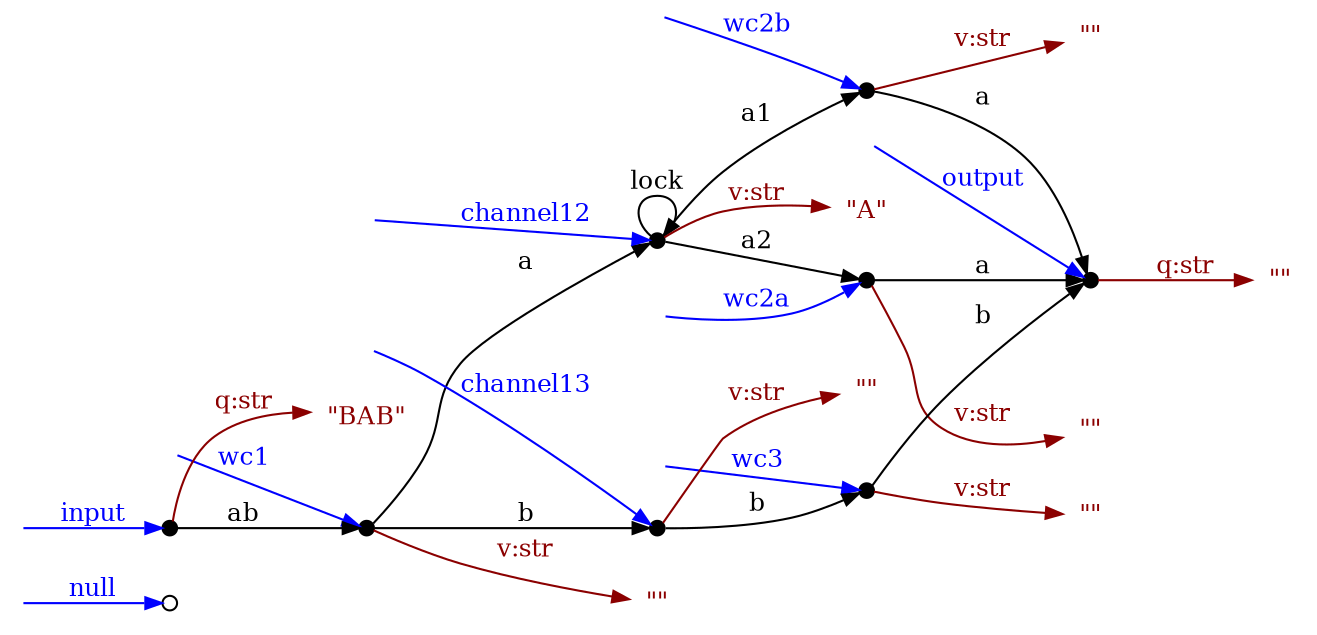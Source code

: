 digraph graph0 {
	node [label="\N"];
	graph [rankdir=LR,
		bb="0,0,614,308"];
	n1 [label="", shape=circle, height="0.097222", fixedsize=true, fontsize=12, style=invis, width="0.083333", pos="4,11"];
	n2 [label="", shape=circle, height="0.097222", fixedsize=true, fontsize=12, style=unfilled, fillcolor=lightgray, width="0.083333", pos="78,11"];
	n3 [label="", shape=circle, height="0.097222", fixedsize=true, fontsize=12, style=invis, width="0.083333", pos="78,87"];
	n4 [label="", shape=circle, height="0.097222", fixedsize=true, fontsize=12, style=filled, group=2, color=black, width="0.083333", pos="171,49"];
	n5 [label="", shape=circle, height="0.097222", fixedsize=true, fontsize=12, style=invis, width="0.083333", pos="307,151"];
	n6 [label="", shape=circle, height="0.097222", fixedsize=true, fontsize=12, style=filled, group=2, color=black, width="0.083333", pos="405,177"];
	n7 [label="", shape=circle, height="0.097222", fixedsize=true, fontsize=12, style=invis, width="0.083333", pos="307,303"];
	n8 [label="", shape=circle, height="0.097222", fixedsize=true, fontsize=12, style=filled, group=2, color=black, width="0.083333", pos="405,265"];
	n9 [label="", shape=circle, height="0.097222", fixedsize=true, fontsize=12, style=invis, width="0.083333", pos="307,75"];
	n10 [label="", shape=circle, height="0.097222", fixedsize=true, fontsize=12, style=filled, group=2, color=black, width="0.083333", pos="405,68"];
	n11 [label="", shape=circle, height="0.097222", fixedsize=true, fontsize=12, style=invis, width="0.083333", pos="4,49"];
	n12 [label="", shape=circle, height="0.097222", fixedsize=true, fontsize=12, style=filled, group=2, color=black, width="0.083333", pos="78,49"];
	n13 [label="", shape=circle, height="0.097222", fixedsize=true, fontsize=12, style=invis, width="0.083333", pos="405,241"];
	n14 [label="", shape=circle, height="0.097222", fixedsize=true, fontsize=12, style=filled, group=2, color=black, width="0.083333", pos="511,177"];
	n15 [label="", shape=circle, height="0.097222", fixedsize=true, fontsize=12, style=invis, width="0.083333", pos="171,208"];
	n16 [label="", shape=circle, height="0.097222", fixedsize=true, fontsize=12, style=filled, group=2, color=black, width="0.083333", pos="307,189"];
	n17 [label="", shape=circle, height="0.097222", fixedsize=true, fontsize=12, style=invis, width="0.083333", pos="171,136"];
	n18 [label="", shape=circle, height="0.097222", fixedsize=true, fontsize=12, style=filled, group=2, color=black, width="0.083333", pos="307,49"];
	n19 [label="\"\"", shape=plaintext, height="0.31944", fixedsize=false, fontsize=12, style=unfilled, width="0.36111", fontcolor=red4, pos="307,11"];
	n20 [label="\"\"", shape=plaintext, height="0.31944", fixedsize=false, fontsize=12, style=unfilled, width="0.36111", fontcolor=red4, pos="511,101"];
	n21 [label="\"\"", shape=plaintext, height="0.31944", fixedsize=false, fontsize=12, style=unfilled, width="0.36111", fontcolor=red4, pos="511,297"];
	n22 [label="\"\"", shape=plaintext, height="0.31944", fixedsize=false, fontsize=12, style=unfilled, width="0.36111", fontcolor=red4, pos="511,61"];
	n23 [label="\"A\"", shape=plaintext, height="0.31944", fixedsize=false, fontsize=12, style=unfilled, width="0.47222", fontcolor=red4, pos="405,209"];
	n24 [label="\"\"", shape=plaintext, height="0.31944", fixedsize=false, fontsize=12, style=unfilled, width="0.36111", fontcolor=red4, pos="405,113"];
	n25 [label="\"BAB\"", shape=plaintext, height="0.31944", fixedsize=false, fontsize=12, style=unfilled, width="0.69444", fontcolor=red4, pos="171,104"];
	n26 [label="\"\"", shape=plaintext, height="0.31944", fixedsize=false, fontsize=12, style=unfilled, width="0.36111", fontcolor=red4, pos="601,177"];
	n1 -> n2 [dir=forward, arrowsize="0.8", fontsize=12, label=null, color=blue, fontcolor=blue, weight=4, pos="e,74.292,11 7.5692,11 17.995,11 48.752,11 65.973,11", lp="41,18.5"];
	n3 -> n4 [dir=forward, arrowsize="0.8", fontsize=12, label=wc1, color=blue, fontcolor=blue, weight=4, pos="e,167.46,50.445 81.532,85.557 94.365,80.313 138.86,62.131 159.86,53.55", lp="114,85.5"];
	n5 -> n6 [dir=forward, arrowsize="0.8", fontsize=12, label=wc2a, color=blue, fontcolor=blue, weight=4, pos="e,401.81,175.33 310.76,151.35 320.64,152.33 348.08,155.48 370,162 378.36,164.49 387.41,168.4 394.21,171.6", lp="354,169.5"];
	n7 -> n8 [dir=forward, arrowsize="0.8", fontsize=12, label=wc2b, color=blue, fontcolor=blue, weight=4, pos="e,401.76,266.6 310.46,301.92 320.03,298.9 347.64,289.99 370,281 378.37,277.63 387.64,273.37 394.54,270.09", lp="354,299.5"];
	n9 -> n10 [dir=forward, arrowsize="0.8", fontsize=12, label=wc3, color=blue, fontcolor=blue, weight=4, pos="e,401.27,68.266 310.72,74.734 324.24,73.768 371.14,70.419 393.26,68.838", lp="354,80.5"];
	n11 -> n12 [dir=forward, arrowsize="0.8", fontsize=12, label=input, color=blue, fontcolor=blue, weight=4, pos="e,74.292,49 7.5692,49 17.995,49 48.752,49 65.973,49", lp="41,56.5"];
	n13 -> n14 [dir=forward, arrowsize="0.8", fontsize=12, label=output, color=blue, fontcolor=blue, weight=4, pos="e,508.1,178.79 408.15,239.12 418.47,232.97 452.21,212.85 480,196 487.12,191.68 495.14,186.76 501.24,183.01", lp="460,226.5"];
	n15 -> n16 [dir=forward, arrowsize="0.8", fontsize=12, label=channel12, color=blue, fontcolor=blue, weight=4, pos="e,303.29,189.52 174.64,207.49 191.94,205.07 266.3,194.69 295.33,190.63", lp="245,208.5"];
	n17 -> n18 [dir=forward, arrowsize="0.8", fontsize=12, label=channel13, color=blue, fontcolor=blue, weight=4, pos="e,304.35,51.007 174.31,134.6 179.18,132.49 188.48,128.31 196,124 235.36,101.42 279.21,69.688 297.83,55.875", lp="245,120.5"];
	n4 -> n19 [dir=forward, arrowsize="0.8", fontsize=12, label="v:str", color=red4, fontcolor=red4, weight=4, pos="e,293.84,12.779 174.04,47.382 180.95,43.767 198.45,34.961 214,30 238.1,22.313 266.73,17.013 285.8,14.002", lp="245,37.5"];
	n6 -> n20 [dir=forward, arrowsize="0.8", fontsize=12, label="v:str", color=red4, fontcolor=red4, weight=4, pos="e,497.76,97.286 406.19,173.98 411.51,160.51 433.24,106.37 440,102 454.54,92.598 474.49,93.21 489.54,95.679", lp="460,109.5"];
	n8 -> n21 [dir=forward, arrowsize="0.8", fontsize=12, label="v:str", color=red4, fontcolor=red4, weight=4, pos="e,497.96,293.06 408.53,266.06 421.04,269.84 463.95,282.8 490.11,290.69", lp="460,294.5"];
	n10 -> n22 [dir=forward, arrowsize="0.8", fontsize=12, label="v:str", color=red4, fontcolor=red4, weight=4, pos="e,497.9,61.273 408.67,67.493 415.03,66.633 428.54,64.896 440,64 456.7,62.694 475.67,61.93 489.79,61.499", lp="460,71.5"];
	n16 -> n23 [dir=forward, arrowsize="0.8", fontsize=12, label="v:str", color=red4, fontcolor=red4, weight=4, pos="e,387.91,209.47 310.1,191 315.51,194.36 327.14,201.08 338,204 351.45,207.62 366.94,208.95 379.63,209.34", lp="354,215.5"];
	n18 -> n24 [dir=forward, arrowsize="0.8", fontsize=12, label="v:str", color=red4, fontcolor=red4, weight=4, pos="e,391.94,111.37 309.34,51.265 312.05,53.944 316.58,58.597 320,63 329.07,74.688 326.3,81.949 338,91 351.31,101.3 369.65,106.88 383.77\
,109.84", lp="354,113.5"];
	n4 -> n16 [dir=forward, arrowsize="0.8", fontsize=12, label=a, pos="e,303.64,187.32 173.34,51.738 178.12,57.429 189.12,71.083 196,84 206.71,104.11 199.5,114.43 214,132 225.86,146.38 274.48,172.35 \
296.31,183.58", lp="245,178.5"];
	n16 -> n6 [dir=forward, arrowsize="0.8", fontsize=12, label=a2, pos="e,401.27,177.46 310.72,188.54 324.24,186.89 371.14,181.15 393.26,178.44", lp="354,192.5"];
	n16 -> n8 [dir=forward, arrowsize="0.8", fontsize=12, label=a1, pos="e,401.66,263.64 308.67,191.68 312.92,198.32 324.73,215.79 338,227 355.77,242 380.32,254.16 394.23,260.41", lp="354,254.5"];
	n4 -> n18 [dir=forward, arrowsize="0.8", fontsize=12, label=b, pos="e,303.29,49 174.64,49 191.87,49 265.66,49 294.95,49", lp="245,56.5"];
	n18 -> n10 [dir=forward, arrowsize="0.8", fontsize=12, label=b, pos="e,401.87,66.067 310.76,48.69 320.64,47.979 348.08,46.678 370,52 378.76,54.128 388.02,58.461 394.81,62.082", lp="354,59.5"];
	n12 -> n25 [dir=forward, arrowsize="0.8", fontsize=12, label="q:str", color=red4, fontcolor=red4, weight=4, pos="e,145.86,107.38 78.393,52.262 79.656,61.16 84.478,85.927 100,97 110.75,104.67 124.87,107.17 137.68,107.47", lp="114,114.5"];
	n14 -> n26 [dir=forward, arrowsize="0.8", fontsize=12, label="q:str", color=red4, fontcolor=red4, weight=4, pos="e,587.67,177 514.87,177 525.86,177 557.88,177 579.63,177", lp="556,184.5"];
	n12 -> n4 [dir=forward, arrowsize="0.8", fontsize=12, label=ab, pos="e,167.46,49 81.532,49 94.249,49 138.07,49 159.29,49", lp="114,56.5"];
	n6 -> n14 [dir=forward, arrowsize="0.8", fontsize=12, label=a, pos="e,507.35,177 408.53,177 422.61,177 475.2,177 499.07,177", lp="460,184.5"];
	n8 -> n14 [dir=forward, arrowsize="0.8", fontsize=12, label=a, pos="e,510.29,179.97 408.35,264.1 421.39,260.53 468.56,247.15 480,237 495.1,223.6 503.92,201.08 508.07,187.77", lp="460,261.5"];
	n10 -> n14 [dir=forward, arrowsize="0.8", fontsize=12, label=b, pos="e,508.07,174.94 406.74,70.607 412.69,79.522 432.35,108.7 440,117 459.75,138.43 486.96,159.48 501.28,170.02", lp="460,159.5"];
	n16 -> n16 [dir=forward, arrowsize="0.8", fontsize=12, label=lock, pos="e,309.93,191.14 304.07,191.14 295.6,198.5 296.58,210 307,210 314.65,210 317.21,203.8 314.68,197.59", lp="307,217.5"];
}
